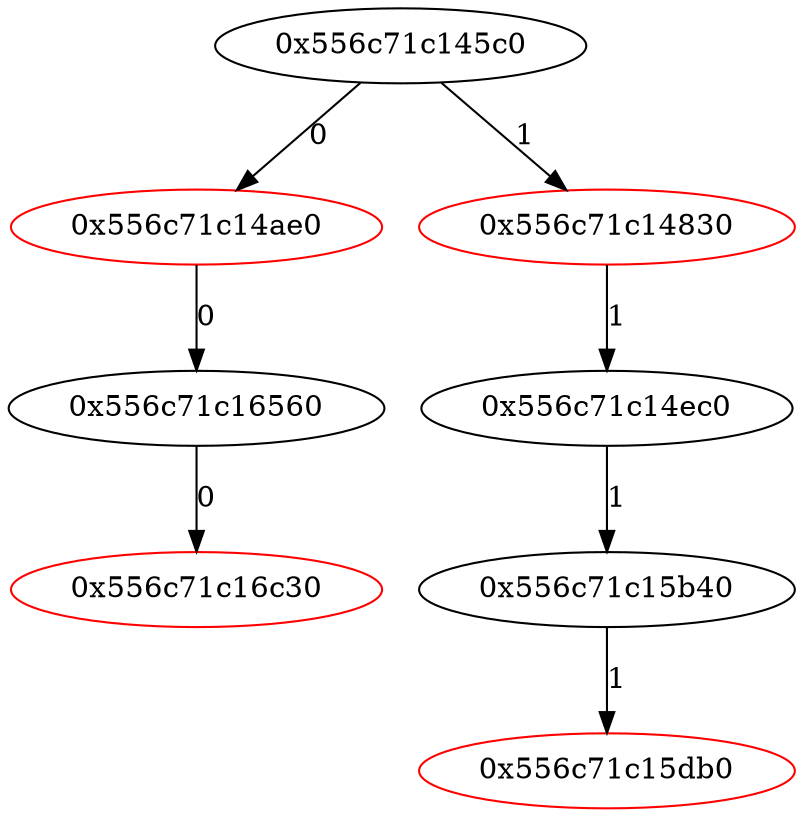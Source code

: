 digraph TrieInsert {
"0x556c71c145c0" -> {"0x556c71c14ae0"} [label="0"]
"0x556c71c145c0" -> {"0x556c71c14830"} [label="1"]
"0x556c71c14ae0" [color=red]
"0x556c71c14ae0" -> {"0x556c71c16560"} [label="0"]
"0x556c71c14830" [color=red]
"0x556c71c14830" -> {"0x556c71c14ec0"} [label="1"]
"0x556c71c16560" -> {"0x556c71c16c30"} [label="0"]
"0x556c71c14ec0" -> {"0x556c71c15b40"} [label="1"]
"0x556c71c16c30" [color=red]
"0x556c71c15b40" -> {"0x556c71c15db0"} [label="1"]
"0x556c71c15db0" [color=red]
}
